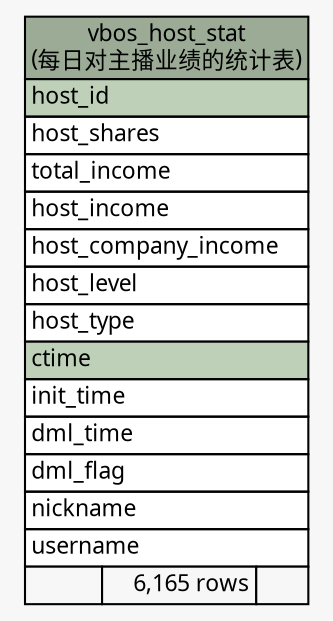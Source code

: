 // dot 2.26.0 on Linux 2.6.32-504.3.3.el6.x86_64
// SchemaSpy rev Unknown
digraph "vbos_host_stat" {
  graph [
    rankdir="RL"
    bgcolor="#f7f7f7"
    nodesep="0.18"
    ranksep="0.46"
    fontname="Microsoft YaHei"
    fontsize="11"
  ];
  node [
    fontname="Microsoft YaHei"
    fontsize="11"
    shape="plaintext"
  ];
  edge [
    arrowsize="0.8"
  ];
  "vbos_host_stat" [
    label=<
    <TABLE BORDER="0" CELLBORDER="1" CELLSPACING="0" BGCOLOR="#ffffff">
      <TR><TD COLSPAN="3" BGCOLOR="#9bab96" ALIGN="CENTER">vbos_host_stat<br/>(每日对主播业绩的统计表)</TD></TR>
      <TR><TD PORT="host_id" COLSPAN="3" BGCOLOR="#bed1b8" ALIGN="LEFT">host_id</TD></TR>
      <TR><TD PORT="host_shares" COLSPAN="3" ALIGN="LEFT">host_shares</TD></TR>
      <TR><TD PORT="total_income" COLSPAN="3" ALIGN="LEFT">total_income</TD></TR>
      <TR><TD PORT="host_income" COLSPAN="3" ALIGN="LEFT">host_income</TD></TR>
      <TR><TD PORT="host_company_income" COLSPAN="3" ALIGN="LEFT">host_company_income</TD></TR>
      <TR><TD PORT="host_level" COLSPAN="3" ALIGN="LEFT">host_level</TD></TR>
      <TR><TD PORT="host_type" COLSPAN="3" ALIGN="LEFT">host_type</TD></TR>
      <TR><TD PORT="ctime" COLSPAN="3" BGCOLOR="#bed1b8" ALIGN="LEFT">ctime</TD></TR>
      <TR><TD PORT="init_time" COLSPAN="3" ALIGN="LEFT">init_time</TD></TR>
      <TR><TD PORT="dml_time" COLSPAN="3" ALIGN="LEFT">dml_time</TD></TR>
      <TR><TD PORT="dml_flag" COLSPAN="3" ALIGN="LEFT">dml_flag</TD></TR>
      <TR><TD PORT="nickname" COLSPAN="3" ALIGN="LEFT">nickname</TD></TR>
      <TR><TD PORT="username" COLSPAN="3" ALIGN="LEFT">username</TD></TR>
      <TR><TD ALIGN="LEFT" BGCOLOR="#f7f7f7">  </TD><TD ALIGN="RIGHT" BGCOLOR="#f7f7f7">6,165 rows</TD><TD ALIGN="RIGHT" BGCOLOR="#f7f7f7">  </TD></TR>
    </TABLE>>
    URL="tables/vbos_host_stat.html"
    tooltip="vbos_host_stat"
  ];
}
